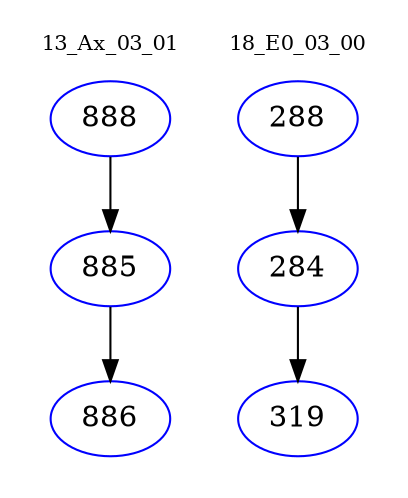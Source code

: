 digraph{
subgraph cluster_0 {
color = white
label = "13_Ax_03_01";
fontsize=10;
T0_888 [label="888", color="blue"]
T0_888 -> T0_885 [color="black"]
T0_885 [label="885", color="blue"]
T0_885 -> T0_886 [color="black"]
T0_886 [label="886", color="blue"]
}
subgraph cluster_1 {
color = white
label = "18_E0_03_00";
fontsize=10;
T1_288 [label="288", color="blue"]
T1_288 -> T1_284 [color="black"]
T1_284 [label="284", color="blue"]
T1_284 -> T1_319 [color="black"]
T1_319 [label="319", color="blue"]
}
}
